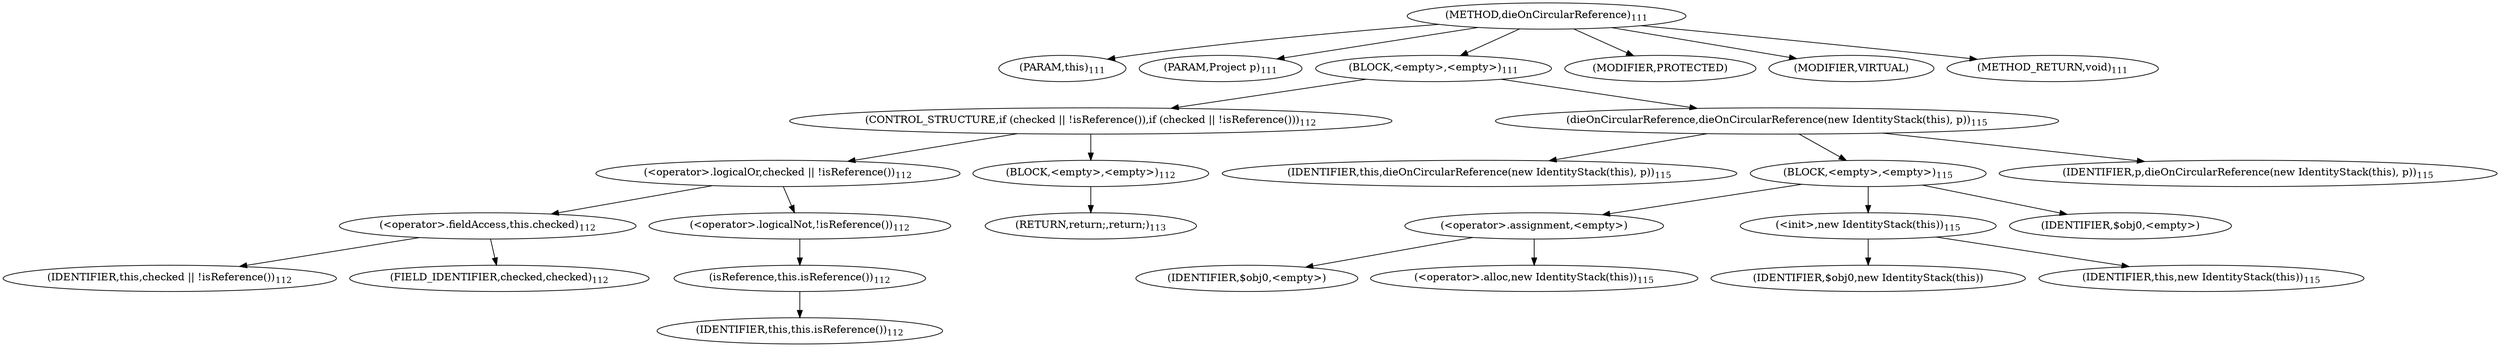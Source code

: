 digraph "dieOnCircularReference" {  
"119" [label = <(METHOD,dieOnCircularReference)<SUB>111</SUB>> ]
"12" [label = <(PARAM,this)<SUB>111</SUB>> ]
"120" [label = <(PARAM,Project p)<SUB>111</SUB>> ]
"121" [label = <(BLOCK,&lt;empty&gt;,&lt;empty&gt;)<SUB>111</SUB>> ]
"122" [label = <(CONTROL_STRUCTURE,if (checked || !isReference()),if (checked || !isReference()))<SUB>112</SUB>> ]
"123" [label = <(&lt;operator&gt;.logicalOr,checked || !isReference())<SUB>112</SUB>> ]
"124" [label = <(&lt;operator&gt;.fieldAccess,this.checked)<SUB>112</SUB>> ]
"125" [label = <(IDENTIFIER,this,checked || !isReference())<SUB>112</SUB>> ]
"126" [label = <(FIELD_IDENTIFIER,checked,checked)<SUB>112</SUB>> ]
"127" [label = <(&lt;operator&gt;.logicalNot,!isReference())<SUB>112</SUB>> ]
"128" [label = <(isReference,this.isReference())<SUB>112</SUB>> ]
"11" [label = <(IDENTIFIER,this,this.isReference())<SUB>112</SUB>> ]
"129" [label = <(BLOCK,&lt;empty&gt;,&lt;empty&gt;)<SUB>112</SUB>> ]
"130" [label = <(RETURN,return;,return;)<SUB>113</SUB>> ]
"131" [label = <(dieOnCircularReference,dieOnCircularReference(new IdentityStack(this), p))<SUB>115</SUB>> ]
"14" [label = <(IDENTIFIER,this,dieOnCircularReference(new IdentityStack(this), p))<SUB>115</SUB>> ]
"132" [label = <(BLOCK,&lt;empty&gt;,&lt;empty&gt;)<SUB>115</SUB>> ]
"133" [label = <(&lt;operator&gt;.assignment,&lt;empty&gt;)> ]
"134" [label = <(IDENTIFIER,$obj0,&lt;empty&gt;)> ]
"135" [label = <(&lt;operator&gt;.alloc,new IdentityStack(this))<SUB>115</SUB>> ]
"136" [label = <(&lt;init&gt;,new IdentityStack(this))<SUB>115</SUB>> ]
"137" [label = <(IDENTIFIER,$obj0,new IdentityStack(this))> ]
"13" [label = <(IDENTIFIER,this,new IdentityStack(this))<SUB>115</SUB>> ]
"138" [label = <(IDENTIFIER,$obj0,&lt;empty&gt;)> ]
"139" [label = <(IDENTIFIER,p,dieOnCircularReference(new IdentityStack(this), p))<SUB>115</SUB>> ]
"140" [label = <(MODIFIER,PROTECTED)> ]
"141" [label = <(MODIFIER,VIRTUAL)> ]
"142" [label = <(METHOD_RETURN,void)<SUB>111</SUB>> ]
  "119" -> "12" 
  "119" -> "120" 
  "119" -> "121" 
  "119" -> "140" 
  "119" -> "141" 
  "119" -> "142" 
  "121" -> "122" 
  "121" -> "131" 
  "122" -> "123" 
  "122" -> "129" 
  "123" -> "124" 
  "123" -> "127" 
  "124" -> "125" 
  "124" -> "126" 
  "127" -> "128" 
  "128" -> "11" 
  "129" -> "130" 
  "131" -> "14" 
  "131" -> "132" 
  "131" -> "139" 
  "132" -> "133" 
  "132" -> "136" 
  "132" -> "138" 
  "133" -> "134" 
  "133" -> "135" 
  "136" -> "137" 
  "136" -> "13" 
}
